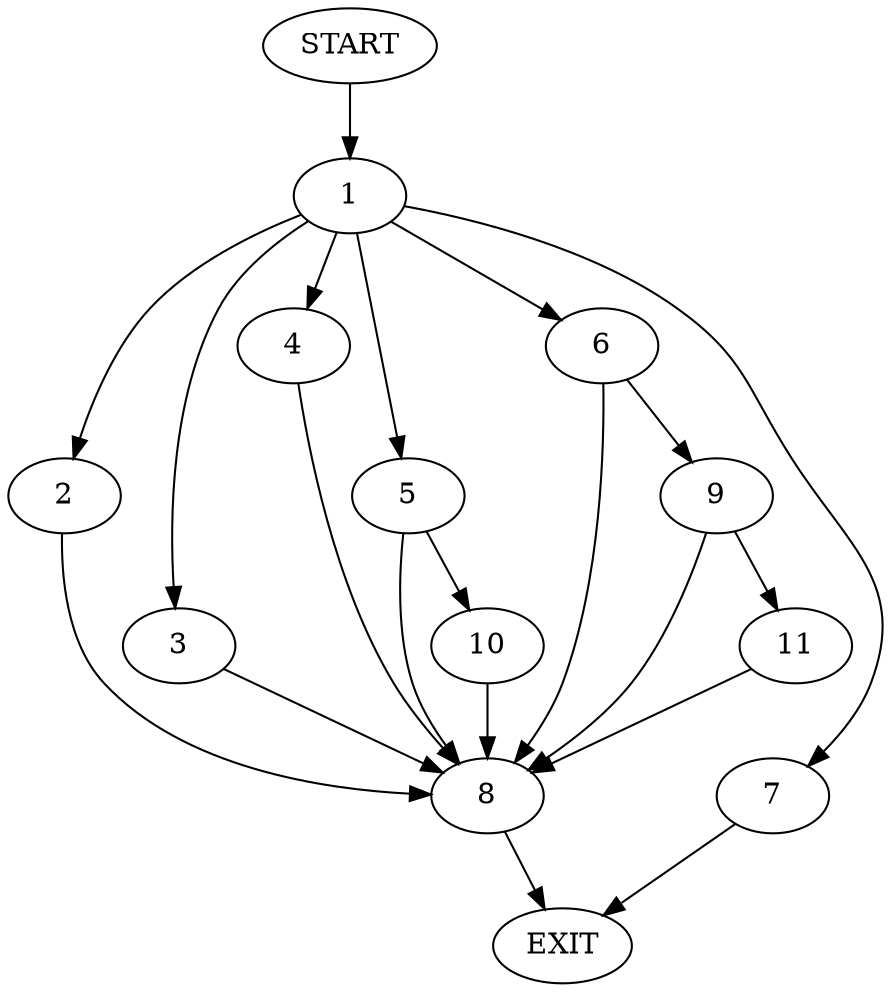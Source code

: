digraph {
0 [label="START"];
1;
2;
3;
4;
5;
6;
7;
8;
9;
10;
11;
12 [label="EXIT"];
0 -> 1;
1 -> 2;
1 -> 3;
1 -> 4;
1 -> 5;
1 -> 6;
1 -> 7;
4 -> 8;
3 -> 8;
6 -> 9;
6 -> 8;
5 -> 10;
5 -> 8;
7 -> 12;
2 -> 8;
8 -> 12;
9 -> 11;
9 -> 8;
11 -> 8;
10 -> 8;
}